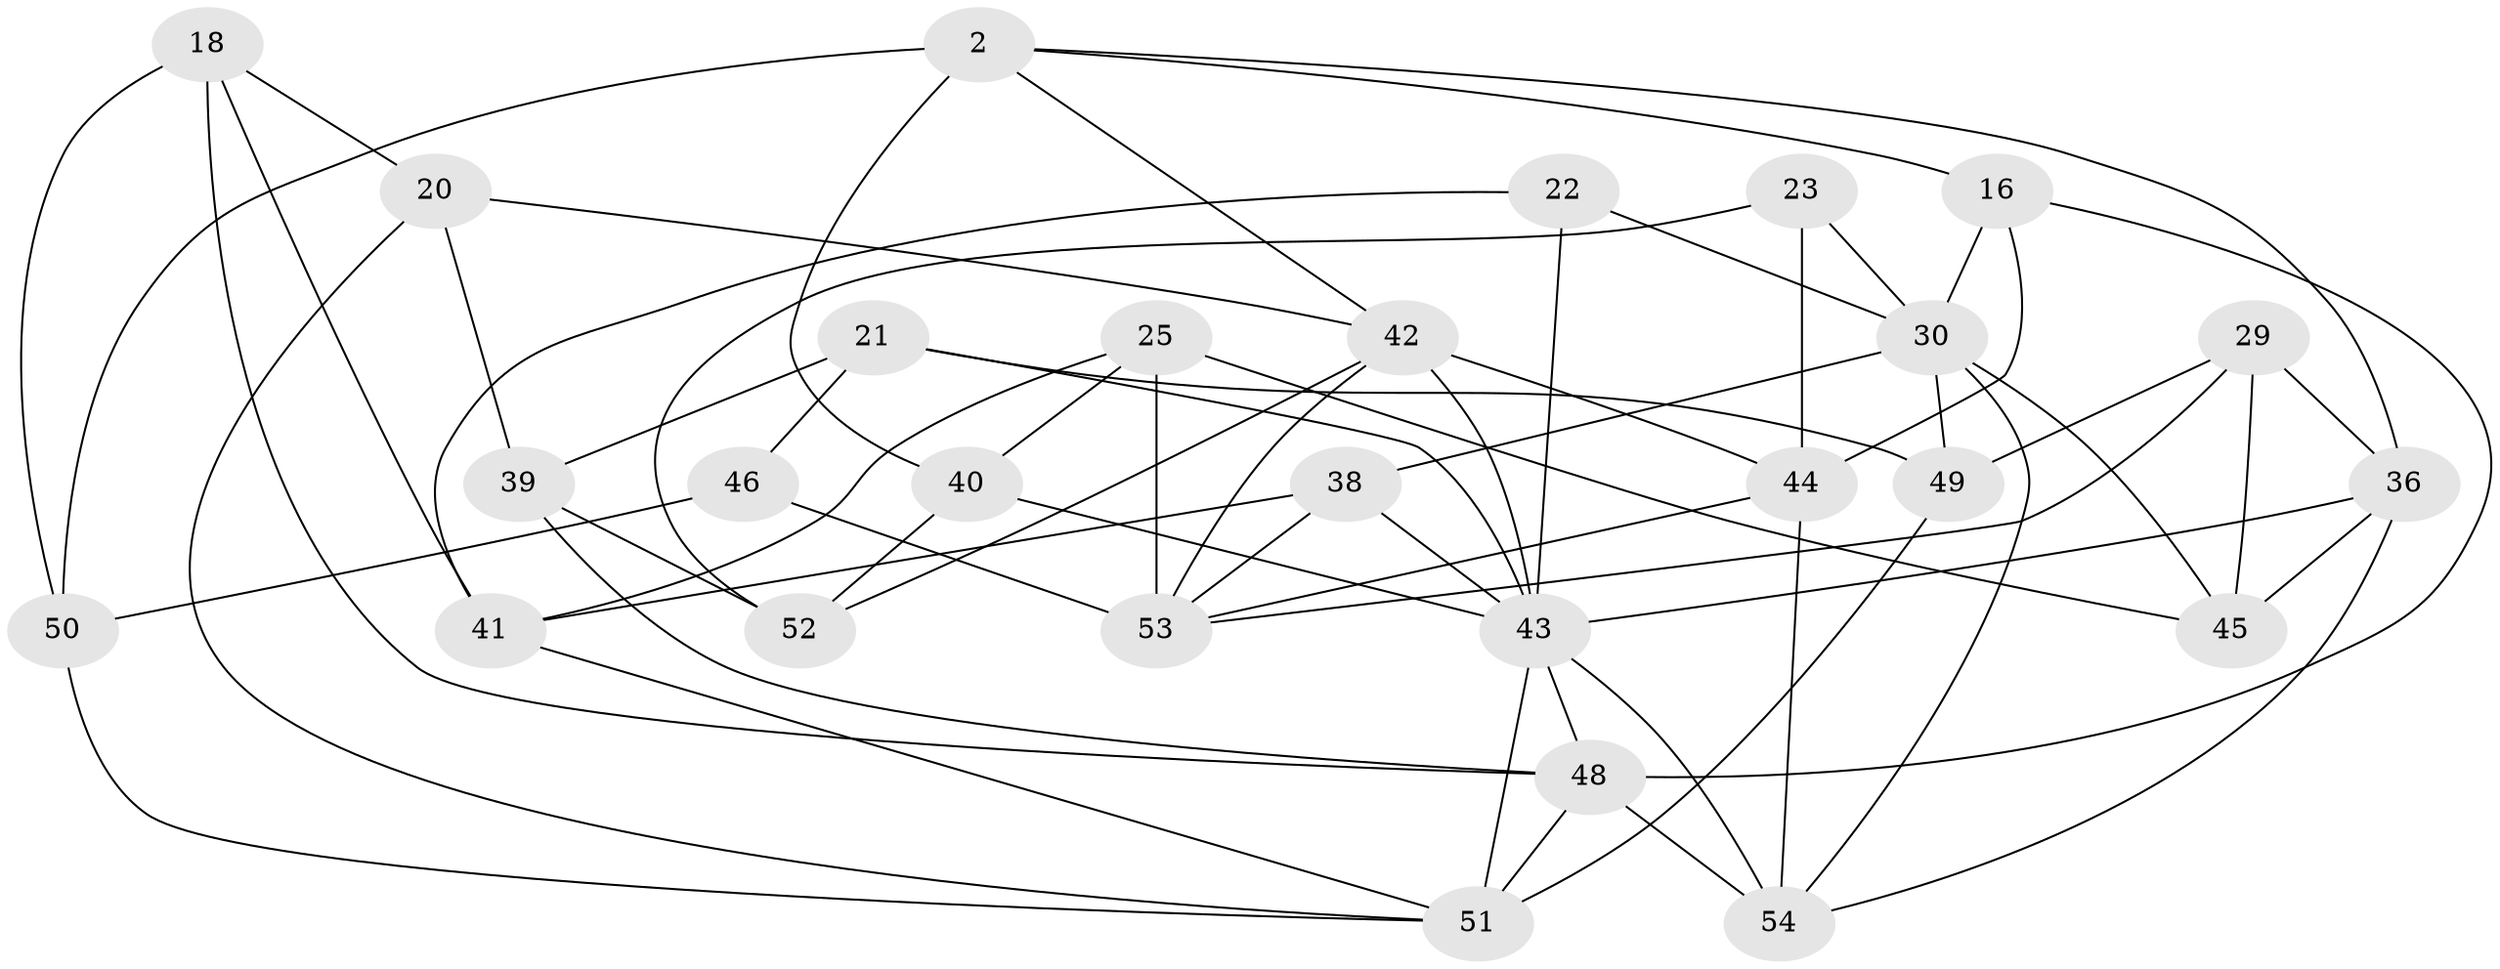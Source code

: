 // original degree distribution, {4: 1.0}
// Generated by graph-tools (version 1.1) at 2025/58/03/09/25 04:58:03]
// undirected, 27 vertices, 63 edges
graph export_dot {
graph [start="1"]
  node [color=gray90,style=filled];
  2 [super="+1"];
  16 [super="+14"];
  18;
  20;
  21;
  22;
  23;
  25 [super="+12"];
  29;
  30 [super="+8"];
  36 [super="+31"];
  38;
  39;
  40;
  41 [super="+9"];
  42 [super="+5+19"];
  43 [super="+26+13+24"];
  44 [super="+11"];
  45;
  46 [super="+15"];
  48 [super="+3+47+35"];
  49;
  50 [super="+27"];
  51 [super="+17+37+28"];
  52;
  53 [super="+33+34"];
  54 [super="+32"];
  2 -- 40;
  2 -- 16;
  2 -- 50 [weight=2];
  2 -- 36;
  2 -- 42;
  16 -- 30 [weight=2];
  16 -- 48 [weight=2];
  16 -- 44;
  18 -- 50;
  18 -- 20;
  18 -- 41;
  18 -- 48;
  20 -- 39;
  20 -- 42;
  20 -- 51;
  21 -- 49;
  21 -- 39;
  21 -- 46;
  21 -- 43;
  22 -- 41 [weight=2];
  22 -- 43;
  22 -- 30;
  23 -- 44 [weight=2];
  23 -- 52;
  23 -- 30;
  25 -- 53 [weight=3];
  25 -- 45;
  25 -- 40;
  25 -- 41;
  29 -- 49;
  29 -- 45;
  29 -- 53;
  29 -- 36;
  30 -- 49;
  30 -- 38;
  30 -- 45;
  30 -- 54;
  36 -- 45;
  36 -- 43 [weight=2];
  36 -- 54;
  38 -- 41;
  38 -- 53;
  38 -- 43;
  39 -- 52;
  39 -- 48;
  40 -- 43;
  40 -- 52;
  41 -- 51;
  42 -- 52;
  42 -- 43 [weight=3];
  42 -- 44;
  42 -- 53;
  43 -- 48;
  43 -- 51 [weight=3];
  43 -- 54;
  44 -- 54;
  44 -- 53;
  46 -- 53 [weight=3];
  46 -- 50 [weight=2];
  48 -- 54 [weight=2];
  48 -- 51 [weight=3];
  49 -- 51;
  50 -- 51;
}
